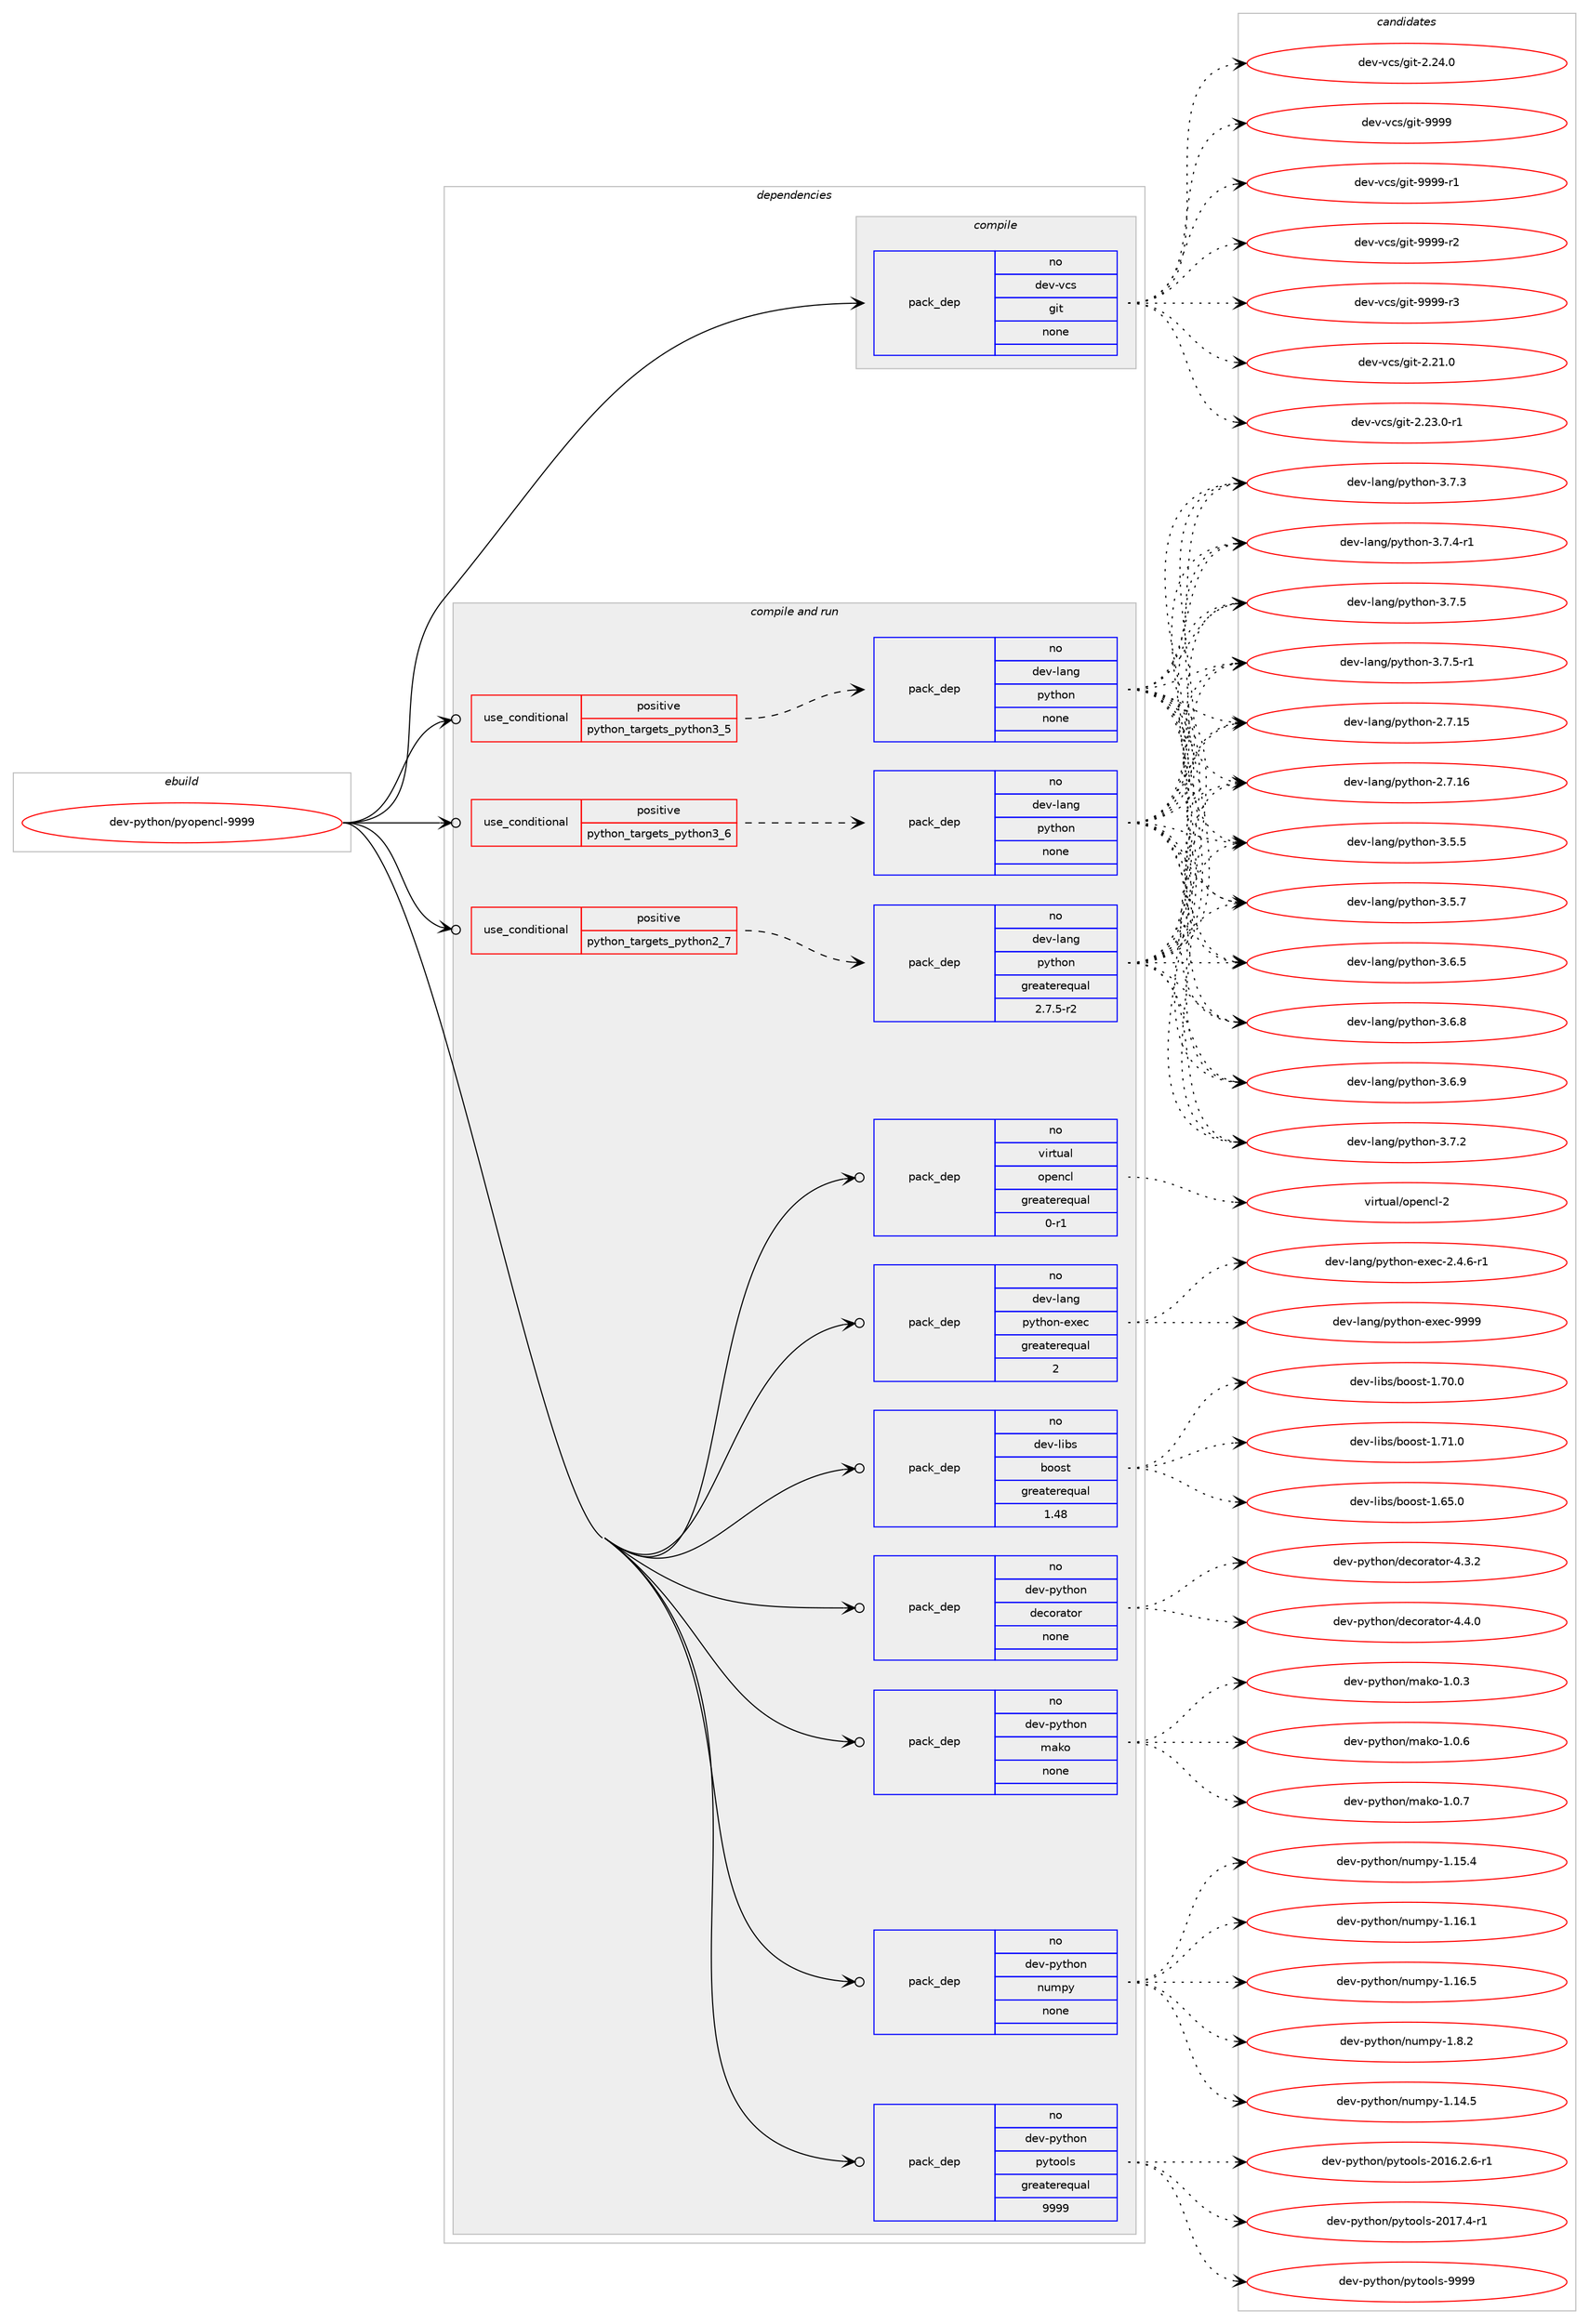 digraph prolog {

# *************
# Graph options
# *************

newrank=true;
concentrate=true;
compound=true;
graph [rankdir=LR,fontname=Helvetica,fontsize=10,ranksep=1.5];#, ranksep=2.5, nodesep=0.2];
edge  [arrowhead=vee];
node  [fontname=Helvetica,fontsize=10];

# **********
# The ebuild
# **********

subgraph cluster_leftcol {
color=gray;
rank=same;
label=<<i>ebuild</i>>;
id [label="dev-python/pyopencl-9999", color=red, width=4, href="../dev-python/pyopencl-9999.svg"];
}

# ****************
# The dependencies
# ****************

subgraph cluster_midcol {
color=gray;
label=<<i>dependencies</i>>;
subgraph cluster_compile {
fillcolor="#eeeeee";
style=filled;
label=<<i>compile</i>>;
subgraph pack469133 {
dependency627364 [label=<<TABLE BORDER="0" CELLBORDER="1" CELLSPACING="0" CELLPADDING="4" WIDTH="220"><TR><TD ROWSPAN="6" CELLPADDING="30">pack_dep</TD></TR><TR><TD WIDTH="110">no</TD></TR><TR><TD>dev-vcs</TD></TR><TR><TD>git</TD></TR><TR><TD>none</TD></TR><TR><TD></TD></TR></TABLE>>, shape=none, color=blue];
}
id:e -> dependency627364:w [weight=20,style="solid",arrowhead="vee"];
}
subgraph cluster_compileandrun {
fillcolor="#eeeeee";
style=filled;
label=<<i>compile and run</i>>;
subgraph cond146382 {
dependency627365 [label=<<TABLE BORDER="0" CELLBORDER="1" CELLSPACING="0" CELLPADDING="4"><TR><TD ROWSPAN="3" CELLPADDING="10">use_conditional</TD></TR><TR><TD>positive</TD></TR><TR><TD>python_targets_python2_7</TD></TR></TABLE>>, shape=none, color=red];
subgraph pack469134 {
dependency627366 [label=<<TABLE BORDER="0" CELLBORDER="1" CELLSPACING="0" CELLPADDING="4" WIDTH="220"><TR><TD ROWSPAN="6" CELLPADDING="30">pack_dep</TD></TR><TR><TD WIDTH="110">no</TD></TR><TR><TD>dev-lang</TD></TR><TR><TD>python</TD></TR><TR><TD>greaterequal</TD></TR><TR><TD>2.7.5-r2</TD></TR></TABLE>>, shape=none, color=blue];
}
dependency627365:e -> dependency627366:w [weight=20,style="dashed",arrowhead="vee"];
}
id:e -> dependency627365:w [weight=20,style="solid",arrowhead="odotvee"];
subgraph cond146383 {
dependency627367 [label=<<TABLE BORDER="0" CELLBORDER="1" CELLSPACING="0" CELLPADDING="4"><TR><TD ROWSPAN="3" CELLPADDING="10">use_conditional</TD></TR><TR><TD>positive</TD></TR><TR><TD>python_targets_python3_5</TD></TR></TABLE>>, shape=none, color=red];
subgraph pack469135 {
dependency627368 [label=<<TABLE BORDER="0" CELLBORDER="1" CELLSPACING="0" CELLPADDING="4" WIDTH="220"><TR><TD ROWSPAN="6" CELLPADDING="30">pack_dep</TD></TR><TR><TD WIDTH="110">no</TD></TR><TR><TD>dev-lang</TD></TR><TR><TD>python</TD></TR><TR><TD>none</TD></TR><TR><TD></TD></TR></TABLE>>, shape=none, color=blue];
}
dependency627367:e -> dependency627368:w [weight=20,style="dashed",arrowhead="vee"];
}
id:e -> dependency627367:w [weight=20,style="solid",arrowhead="odotvee"];
subgraph cond146384 {
dependency627369 [label=<<TABLE BORDER="0" CELLBORDER="1" CELLSPACING="0" CELLPADDING="4"><TR><TD ROWSPAN="3" CELLPADDING="10">use_conditional</TD></TR><TR><TD>positive</TD></TR><TR><TD>python_targets_python3_6</TD></TR></TABLE>>, shape=none, color=red];
subgraph pack469136 {
dependency627370 [label=<<TABLE BORDER="0" CELLBORDER="1" CELLSPACING="0" CELLPADDING="4" WIDTH="220"><TR><TD ROWSPAN="6" CELLPADDING="30">pack_dep</TD></TR><TR><TD WIDTH="110">no</TD></TR><TR><TD>dev-lang</TD></TR><TR><TD>python</TD></TR><TR><TD>none</TD></TR><TR><TD></TD></TR></TABLE>>, shape=none, color=blue];
}
dependency627369:e -> dependency627370:w [weight=20,style="dashed",arrowhead="vee"];
}
id:e -> dependency627369:w [weight=20,style="solid",arrowhead="odotvee"];
subgraph pack469137 {
dependency627371 [label=<<TABLE BORDER="0" CELLBORDER="1" CELLSPACING="0" CELLPADDING="4" WIDTH="220"><TR><TD ROWSPAN="6" CELLPADDING="30">pack_dep</TD></TR><TR><TD WIDTH="110">no</TD></TR><TR><TD>dev-lang</TD></TR><TR><TD>python-exec</TD></TR><TR><TD>greaterequal</TD></TR><TR><TD>2</TD></TR></TABLE>>, shape=none, color=blue];
}
id:e -> dependency627371:w [weight=20,style="solid",arrowhead="odotvee"];
subgraph pack469138 {
dependency627372 [label=<<TABLE BORDER="0" CELLBORDER="1" CELLSPACING="0" CELLPADDING="4" WIDTH="220"><TR><TD ROWSPAN="6" CELLPADDING="30">pack_dep</TD></TR><TR><TD WIDTH="110">no</TD></TR><TR><TD>dev-libs</TD></TR><TR><TD>boost</TD></TR><TR><TD>greaterequal</TD></TR><TR><TD>1.48</TD></TR></TABLE>>, shape=none, color=blue];
}
id:e -> dependency627372:w [weight=20,style="solid",arrowhead="odotvee"];
subgraph pack469139 {
dependency627373 [label=<<TABLE BORDER="0" CELLBORDER="1" CELLSPACING="0" CELLPADDING="4" WIDTH="220"><TR><TD ROWSPAN="6" CELLPADDING="30">pack_dep</TD></TR><TR><TD WIDTH="110">no</TD></TR><TR><TD>dev-python</TD></TR><TR><TD>decorator</TD></TR><TR><TD>none</TD></TR><TR><TD></TD></TR></TABLE>>, shape=none, color=blue];
}
id:e -> dependency627373:w [weight=20,style="solid",arrowhead="odotvee"];
subgraph pack469140 {
dependency627374 [label=<<TABLE BORDER="0" CELLBORDER="1" CELLSPACING="0" CELLPADDING="4" WIDTH="220"><TR><TD ROWSPAN="6" CELLPADDING="30">pack_dep</TD></TR><TR><TD WIDTH="110">no</TD></TR><TR><TD>dev-python</TD></TR><TR><TD>mako</TD></TR><TR><TD>none</TD></TR><TR><TD></TD></TR></TABLE>>, shape=none, color=blue];
}
id:e -> dependency627374:w [weight=20,style="solid",arrowhead="odotvee"];
subgraph pack469141 {
dependency627375 [label=<<TABLE BORDER="0" CELLBORDER="1" CELLSPACING="0" CELLPADDING="4" WIDTH="220"><TR><TD ROWSPAN="6" CELLPADDING="30">pack_dep</TD></TR><TR><TD WIDTH="110">no</TD></TR><TR><TD>dev-python</TD></TR><TR><TD>numpy</TD></TR><TR><TD>none</TD></TR><TR><TD></TD></TR></TABLE>>, shape=none, color=blue];
}
id:e -> dependency627375:w [weight=20,style="solid",arrowhead="odotvee"];
subgraph pack469142 {
dependency627376 [label=<<TABLE BORDER="0" CELLBORDER="1" CELLSPACING="0" CELLPADDING="4" WIDTH="220"><TR><TD ROWSPAN="6" CELLPADDING="30">pack_dep</TD></TR><TR><TD WIDTH="110">no</TD></TR><TR><TD>dev-python</TD></TR><TR><TD>pytools</TD></TR><TR><TD>greaterequal</TD></TR><TR><TD>9999</TD></TR></TABLE>>, shape=none, color=blue];
}
id:e -> dependency627376:w [weight=20,style="solid",arrowhead="odotvee"];
subgraph pack469143 {
dependency627377 [label=<<TABLE BORDER="0" CELLBORDER="1" CELLSPACING="0" CELLPADDING="4" WIDTH="220"><TR><TD ROWSPAN="6" CELLPADDING="30">pack_dep</TD></TR><TR><TD WIDTH="110">no</TD></TR><TR><TD>virtual</TD></TR><TR><TD>opencl</TD></TR><TR><TD>greaterequal</TD></TR><TR><TD>0-r1</TD></TR></TABLE>>, shape=none, color=blue];
}
id:e -> dependency627377:w [weight=20,style="solid",arrowhead="odotvee"];
}
subgraph cluster_run {
fillcolor="#eeeeee";
style=filled;
label=<<i>run</i>>;
}
}

# **************
# The candidates
# **************

subgraph cluster_choices {
rank=same;
color=gray;
label=<<i>candidates</i>>;

subgraph choice469133 {
color=black;
nodesep=1;
choice10010111845118991154710310511645504650494648 [label="dev-vcs/git-2.21.0", color=red, width=4,href="../dev-vcs/git-2.21.0.svg"];
choice100101118451189911547103105116455046505146484511449 [label="dev-vcs/git-2.23.0-r1", color=red, width=4,href="../dev-vcs/git-2.23.0-r1.svg"];
choice10010111845118991154710310511645504650524648 [label="dev-vcs/git-2.24.0", color=red, width=4,href="../dev-vcs/git-2.24.0.svg"];
choice1001011184511899115471031051164557575757 [label="dev-vcs/git-9999", color=red, width=4,href="../dev-vcs/git-9999.svg"];
choice10010111845118991154710310511645575757574511449 [label="dev-vcs/git-9999-r1", color=red, width=4,href="../dev-vcs/git-9999-r1.svg"];
choice10010111845118991154710310511645575757574511450 [label="dev-vcs/git-9999-r2", color=red, width=4,href="../dev-vcs/git-9999-r2.svg"];
choice10010111845118991154710310511645575757574511451 [label="dev-vcs/git-9999-r3", color=red, width=4,href="../dev-vcs/git-9999-r3.svg"];
dependency627364:e -> choice10010111845118991154710310511645504650494648:w [style=dotted,weight="100"];
dependency627364:e -> choice100101118451189911547103105116455046505146484511449:w [style=dotted,weight="100"];
dependency627364:e -> choice10010111845118991154710310511645504650524648:w [style=dotted,weight="100"];
dependency627364:e -> choice1001011184511899115471031051164557575757:w [style=dotted,weight="100"];
dependency627364:e -> choice10010111845118991154710310511645575757574511449:w [style=dotted,weight="100"];
dependency627364:e -> choice10010111845118991154710310511645575757574511450:w [style=dotted,weight="100"];
dependency627364:e -> choice10010111845118991154710310511645575757574511451:w [style=dotted,weight="100"];
}
subgraph choice469134 {
color=black;
nodesep=1;
choice10010111845108971101034711212111610411111045504655464953 [label="dev-lang/python-2.7.15", color=red, width=4,href="../dev-lang/python-2.7.15.svg"];
choice10010111845108971101034711212111610411111045504655464954 [label="dev-lang/python-2.7.16", color=red, width=4,href="../dev-lang/python-2.7.16.svg"];
choice100101118451089711010347112121116104111110455146534653 [label="dev-lang/python-3.5.5", color=red, width=4,href="../dev-lang/python-3.5.5.svg"];
choice100101118451089711010347112121116104111110455146534655 [label="dev-lang/python-3.5.7", color=red, width=4,href="../dev-lang/python-3.5.7.svg"];
choice100101118451089711010347112121116104111110455146544653 [label="dev-lang/python-3.6.5", color=red, width=4,href="../dev-lang/python-3.6.5.svg"];
choice100101118451089711010347112121116104111110455146544656 [label="dev-lang/python-3.6.8", color=red, width=4,href="../dev-lang/python-3.6.8.svg"];
choice100101118451089711010347112121116104111110455146544657 [label="dev-lang/python-3.6.9", color=red, width=4,href="../dev-lang/python-3.6.9.svg"];
choice100101118451089711010347112121116104111110455146554650 [label="dev-lang/python-3.7.2", color=red, width=4,href="../dev-lang/python-3.7.2.svg"];
choice100101118451089711010347112121116104111110455146554651 [label="dev-lang/python-3.7.3", color=red, width=4,href="../dev-lang/python-3.7.3.svg"];
choice1001011184510897110103471121211161041111104551465546524511449 [label="dev-lang/python-3.7.4-r1", color=red, width=4,href="../dev-lang/python-3.7.4-r1.svg"];
choice100101118451089711010347112121116104111110455146554653 [label="dev-lang/python-3.7.5", color=red, width=4,href="../dev-lang/python-3.7.5.svg"];
choice1001011184510897110103471121211161041111104551465546534511449 [label="dev-lang/python-3.7.5-r1", color=red, width=4,href="../dev-lang/python-3.7.5-r1.svg"];
dependency627366:e -> choice10010111845108971101034711212111610411111045504655464953:w [style=dotted,weight="100"];
dependency627366:e -> choice10010111845108971101034711212111610411111045504655464954:w [style=dotted,weight="100"];
dependency627366:e -> choice100101118451089711010347112121116104111110455146534653:w [style=dotted,weight="100"];
dependency627366:e -> choice100101118451089711010347112121116104111110455146534655:w [style=dotted,weight="100"];
dependency627366:e -> choice100101118451089711010347112121116104111110455146544653:w [style=dotted,weight="100"];
dependency627366:e -> choice100101118451089711010347112121116104111110455146544656:w [style=dotted,weight="100"];
dependency627366:e -> choice100101118451089711010347112121116104111110455146544657:w [style=dotted,weight="100"];
dependency627366:e -> choice100101118451089711010347112121116104111110455146554650:w [style=dotted,weight="100"];
dependency627366:e -> choice100101118451089711010347112121116104111110455146554651:w [style=dotted,weight="100"];
dependency627366:e -> choice1001011184510897110103471121211161041111104551465546524511449:w [style=dotted,weight="100"];
dependency627366:e -> choice100101118451089711010347112121116104111110455146554653:w [style=dotted,weight="100"];
dependency627366:e -> choice1001011184510897110103471121211161041111104551465546534511449:w [style=dotted,weight="100"];
}
subgraph choice469135 {
color=black;
nodesep=1;
choice10010111845108971101034711212111610411111045504655464953 [label="dev-lang/python-2.7.15", color=red, width=4,href="../dev-lang/python-2.7.15.svg"];
choice10010111845108971101034711212111610411111045504655464954 [label="dev-lang/python-2.7.16", color=red, width=4,href="../dev-lang/python-2.7.16.svg"];
choice100101118451089711010347112121116104111110455146534653 [label="dev-lang/python-3.5.5", color=red, width=4,href="../dev-lang/python-3.5.5.svg"];
choice100101118451089711010347112121116104111110455146534655 [label="dev-lang/python-3.5.7", color=red, width=4,href="../dev-lang/python-3.5.7.svg"];
choice100101118451089711010347112121116104111110455146544653 [label="dev-lang/python-3.6.5", color=red, width=4,href="../dev-lang/python-3.6.5.svg"];
choice100101118451089711010347112121116104111110455146544656 [label="dev-lang/python-3.6.8", color=red, width=4,href="../dev-lang/python-3.6.8.svg"];
choice100101118451089711010347112121116104111110455146544657 [label="dev-lang/python-3.6.9", color=red, width=4,href="../dev-lang/python-3.6.9.svg"];
choice100101118451089711010347112121116104111110455146554650 [label="dev-lang/python-3.7.2", color=red, width=4,href="../dev-lang/python-3.7.2.svg"];
choice100101118451089711010347112121116104111110455146554651 [label="dev-lang/python-3.7.3", color=red, width=4,href="../dev-lang/python-3.7.3.svg"];
choice1001011184510897110103471121211161041111104551465546524511449 [label="dev-lang/python-3.7.4-r1", color=red, width=4,href="../dev-lang/python-3.7.4-r1.svg"];
choice100101118451089711010347112121116104111110455146554653 [label="dev-lang/python-3.7.5", color=red, width=4,href="../dev-lang/python-3.7.5.svg"];
choice1001011184510897110103471121211161041111104551465546534511449 [label="dev-lang/python-3.7.5-r1", color=red, width=4,href="../dev-lang/python-3.7.5-r1.svg"];
dependency627368:e -> choice10010111845108971101034711212111610411111045504655464953:w [style=dotted,weight="100"];
dependency627368:e -> choice10010111845108971101034711212111610411111045504655464954:w [style=dotted,weight="100"];
dependency627368:e -> choice100101118451089711010347112121116104111110455146534653:w [style=dotted,weight="100"];
dependency627368:e -> choice100101118451089711010347112121116104111110455146534655:w [style=dotted,weight="100"];
dependency627368:e -> choice100101118451089711010347112121116104111110455146544653:w [style=dotted,weight="100"];
dependency627368:e -> choice100101118451089711010347112121116104111110455146544656:w [style=dotted,weight="100"];
dependency627368:e -> choice100101118451089711010347112121116104111110455146544657:w [style=dotted,weight="100"];
dependency627368:e -> choice100101118451089711010347112121116104111110455146554650:w [style=dotted,weight="100"];
dependency627368:e -> choice100101118451089711010347112121116104111110455146554651:w [style=dotted,weight="100"];
dependency627368:e -> choice1001011184510897110103471121211161041111104551465546524511449:w [style=dotted,weight="100"];
dependency627368:e -> choice100101118451089711010347112121116104111110455146554653:w [style=dotted,weight="100"];
dependency627368:e -> choice1001011184510897110103471121211161041111104551465546534511449:w [style=dotted,weight="100"];
}
subgraph choice469136 {
color=black;
nodesep=1;
choice10010111845108971101034711212111610411111045504655464953 [label="dev-lang/python-2.7.15", color=red, width=4,href="../dev-lang/python-2.7.15.svg"];
choice10010111845108971101034711212111610411111045504655464954 [label="dev-lang/python-2.7.16", color=red, width=4,href="../dev-lang/python-2.7.16.svg"];
choice100101118451089711010347112121116104111110455146534653 [label="dev-lang/python-3.5.5", color=red, width=4,href="../dev-lang/python-3.5.5.svg"];
choice100101118451089711010347112121116104111110455146534655 [label="dev-lang/python-3.5.7", color=red, width=4,href="../dev-lang/python-3.5.7.svg"];
choice100101118451089711010347112121116104111110455146544653 [label="dev-lang/python-3.6.5", color=red, width=4,href="../dev-lang/python-3.6.5.svg"];
choice100101118451089711010347112121116104111110455146544656 [label="dev-lang/python-3.6.8", color=red, width=4,href="../dev-lang/python-3.6.8.svg"];
choice100101118451089711010347112121116104111110455146544657 [label="dev-lang/python-3.6.9", color=red, width=4,href="../dev-lang/python-3.6.9.svg"];
choice100101118451089711010347112121116104111110455146554650 [label="dev-lang/python-3.7.2", color=red, width=4,href="../dev-lang/python-3.7.2.svg"];
choice100101118451089711010347112121116104111110455146554651 [label="dev-lang/python-3.7.3", color=red, width=4,href="../dev-lang/python-3.7.3.svg"];
choice1001011184510897110103471121211161041111104551465546524511449 [label="dev-lang/python-3.7.4-r1", color=red, width=4,href="../dev-lang/python-3.7.4-r1.svg"];
choice100101118451089711010347112121116104111110455146554653 [label="dev-lang/python-3.7.5", color=red, width=4,href="../dev-lang/python-3.7.5.svg"];
choice1001011184510897110103471121211161041111104551465546534511449 [label="dev-lang/python-3.7.5-r1", color=red, width=4,href="../dev-lang/python-3.7.5-r1.svg"];
dependency627370:e -> choice10010111845108971101034711212111610411111045504655464953:w [style=dotted,weight="100"];
dependency627370:e -> choice10010111845108971101034711212111610411111045504655464954:w [style=dotted,weight="100"];
dependency627370:e -> choice100101118451089711010347112121116104111110455146534653:w [style=dotted,weight="100"];
dependency627370:e -> choice100101118451089711010347112121116104111110455146534655:w [style=dotted,weight="100"];
dependency627370:e -> choice100101118451089711010347112121116104111110455146544653:w [style=dotted,weight="100"];
dependency627370:e -> choice100101118451089711010347112121116104111110455146544656:w [style=dotted,weight="100"];
dependency627370:e -> choice100101118451089711010347112121116104111110455146544657:w [style=dotted,weight="100"];
dependency627370:e -> choice100101118451089711010347112121116104111110455146554650:w [style=dotted,weight="100"];
dependency627370:e -> choice100101118451089711010347112121116104111110455146554651:w [style=dotted,weight="100"];
dependency627370:e -> choice1001011184510897110103471121211161041111104551465546524511449:w [style=dotted,weight="100"];
dependency627370:e -> choice100101118451089711010347112121116104111110455146554653:w [style=dotted,weight="100"];
dependency627370:e -> choice1001011184510897110103471121211161041111104551465546534511449:w [style=dotted,weight="100"];
}
subgraph choice469137 {
color=black;
nodesep=1;
choice10010111845108971101034711212111610411111045101120101994550465246544511449 [label="dev-lang/python-exec-2.4.6-r1", color=red, width=4,href="../dev-lang/python-exec-2.4.6-r1.svg"];
choice10010111845108971101034711212111610411111045101120101994557575757 [label="dev-lang/python-exec-9999", color=red, width=4,href="../dev-lang/python-exec-9999.svg"];
dependency627371:e -> choice10010111845108971101034711212111610411111045101120101994550465246544511449:w [style=dotted,weight="100"];
dependency627371:e -> choice10010111845108971101034711212111610411111045101120101994557575757:w [style=dotted,weight="100"];
}
subgraph choice469138 {
color=black;
nodesep=1;
choice1001011184510810598115479811111111511645494654534648 [label="dev-libs/boost-1.65.0", color=red, width=4,href="../dev-libs/boost-1.65.0.svg"];
choice1001011184510810598115479811111111511645494655484648 [label="dev-libs/boost-1.70.0", color=red, width=4,href="../dev-libs/boost-1.70.0.svg"];
choice1001011184510810598115479811111111511645494655494648 [label="dev-libs/boost-1.71.0", color=red, width=4,href="../dev-libs/boost-1.71.0.svg"];
dependency627372:e -> choice1001011184510810598115479811111111511645494654534648:w [style=dotted,weight="100"];
dependency627372:e -> choice1001011184510810598115479811111111511645494655484648:w [style=dotted,weight="100"];
dependency627372:e -> choice1001011184510810598115479811111111511645494655494648:w [style=dotted,weight="100"];
}
subgraph choice469139 {
color=black;
nodesep=1;
choice10010111845112121116104111110471001019911111497116111114455246514650 [label="dev-python/decorator-4.3.2", color=red, width=4,href="../dev-python/decorator-4.3.2.svg"];
choice10010111845112121116104111110471001019911111497116111114455246524648 [label="dev-python/decorator-4.4.0", color=red, width=4,href="../dev-python/decorator-4.4.0.svg"];
dependency627373:e -> choice10010111845112121116104111110471001019911111497116111114455246514650:w [style=dotted,weight="100"];
dependency627373:e -> choice10010111845112121116104111110471001019911111497116111114455246524648:w [style=dotted,weight="100"];
}
subgraph choice469140 {
color=black;
nodesep=1;
choice100101118451121211161041111104710997107111454946484651 [label="dev-python/mako-1.0.3", color=red, width=4,href="../dev-python/mako-1.0.3.svg"];
choice100101118451121211161041111104710997107111454946484654 [label="dev-python/mako-1.0.6", color=red, width=4,href="../dev-python/mako-1.0.6.svg"];
choice100101118451121211161041111104710997107111454946484655 [label="dev-python/mako-1.0.7", color=red, width=4,href="../dev-python/mako-1.0.7.svg"];
dependency627374:e -> choice100101118451121211161041111104710997107111454946484651:w [style=dotted,weight="100"];
dependency627374:e -> choice100101118451121211161041111104710997107111454946484654:w [style=dotted,weight="100"];
dependency627374:e -> choice100101118451121211161041111104710997107111454946484655:w [style=dotted,weight="100"];
}
subgraph choice469141 {
color=black;
nodesep=1;
choice100101118451121211161041111104711011710911212145494649524653 [label="dev-python/numpy-1.14.5", color=red, width=4,href="../dev-python/numpy-1.14.5.svg"];
choice100101118451121211161041111104711011710911212145494649534652 [label="dev-python/numpy-1.15.4", color=red, width=4,href="../dev-python/numpy-1.15.4.svg"];
choice100101118451121211161041111104711011710911212145494649544649 [label="dev-python/numpy-1.16.1", color=red, width=4,href="../dev-python/numpy-1.16.1.svg"];
choice100101118451121211161041111104711011710911212145494649544653 [label="dev-python/numpy-1.16.5", color=red, width=4,href="../dev-python/numpy-1.16.5.svg"];
choice1001011184511212111610411111047110117109112121454946564650 [label="dev-python/numpy-1.8.2", color=red, width=4,href="../dev-python/numpy-1.8.2.svg"];
dependency627375:e -> choice100101118451121211161041111104711011710911212145494649524653:w [style=dotted,weight="100"];
dependency627375:e -> choice100101118451121211161041111104711011710911212145494649534652:w [style=dotted,weight="100"];
dependency627375:e -> choice100101118451121211161041111104711011710911212145494649544649:w [style=dotted,weight="100"];
dependency627375:e -> choice100101118451121211161041111104711011710911212145494649544653:w [style=dotted,weight="100"];
dependency627375:e -> choice1001011184511212111610411111047110117109112121454946564650:w [style=dotted,weight="100"];
}
subgraph choice469142 {
color=black;
nodesep=1;
choice10010111845112121116104111110471121211161111111081154550484954465046544511449 [label="dev-python/pytools-2016.2.6-r1", color=red, width=4,href="../dev-python/pytools-2016.2.6-r1.svg"];
choice1001011184511212111610411111047112121116111111108115455048495546524511449 [label="dev-python/pytools-2017.4-r1", color=red, width=4,href="../dev-python/pytools-2017.4-r1.svg"];
choice10010111845112121116104111110471121211161111111081154557575757 [label="dev-python/pytools-9999", color=red, width=4,href="../dev-python/pytools-9999.svg"];
dependency627376:e -> choice10010111845112121116104111110471121211161111111081154550484954465046544511449:w [style=dotted,weight="100"];
dependency627376:e -> choice1001011184511212111610411111047112121116111111108115455048495546524511449:w [style=dotted,weight="100"];
dependency627376:e -> choice10010111845112121116104111110471121211161111111081154557575757:w [style=dotted,weight="100"];
}
subgraph choice469143 {
color=black;
nodesep=1;
choice1181051141161179710847111112101110991084550 [label="virtual/opencl-2", color=red, width=4,href="../virtual/opencl-2.svg"];
dependency627377:e -> choice1181051141161179710847111112101110991084550:w [style=dotted,weight="100"];
}
}

}
